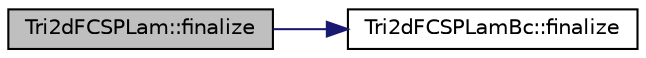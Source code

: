 digraph "Tri2dFCSPLam::finalize"
{
  edge [fontname="Helvetica",fontsize="10",labelfontname="Helvetica",labelfontsize="10"];
  node [fontname="Helvetica",fontsize="10",shape=record];
  rankdir="LR";
  Node1 [label="Tri2dFCSPLam::finalize",height=0.2,width=0.4,color="black", fillcolor="grey75", style="filled" fontcolor="black"];
  Node1 -> Node2 [color="midnightblue",fontsize="10",style="solid",fontname="Helvetica"];
  Node2 [label="Tri2dFCSPLamBc::finalize",height=0.2,width=0.4,color="black", fillcolor="white", style="filled",URL="$classTri2dFCSPLamBc.html#a737aaf4721eb49fbcbf55cc9391502d8",tooltip="Release memory for the Tri2dFCSPLamBc class and derived classes. "];
}

